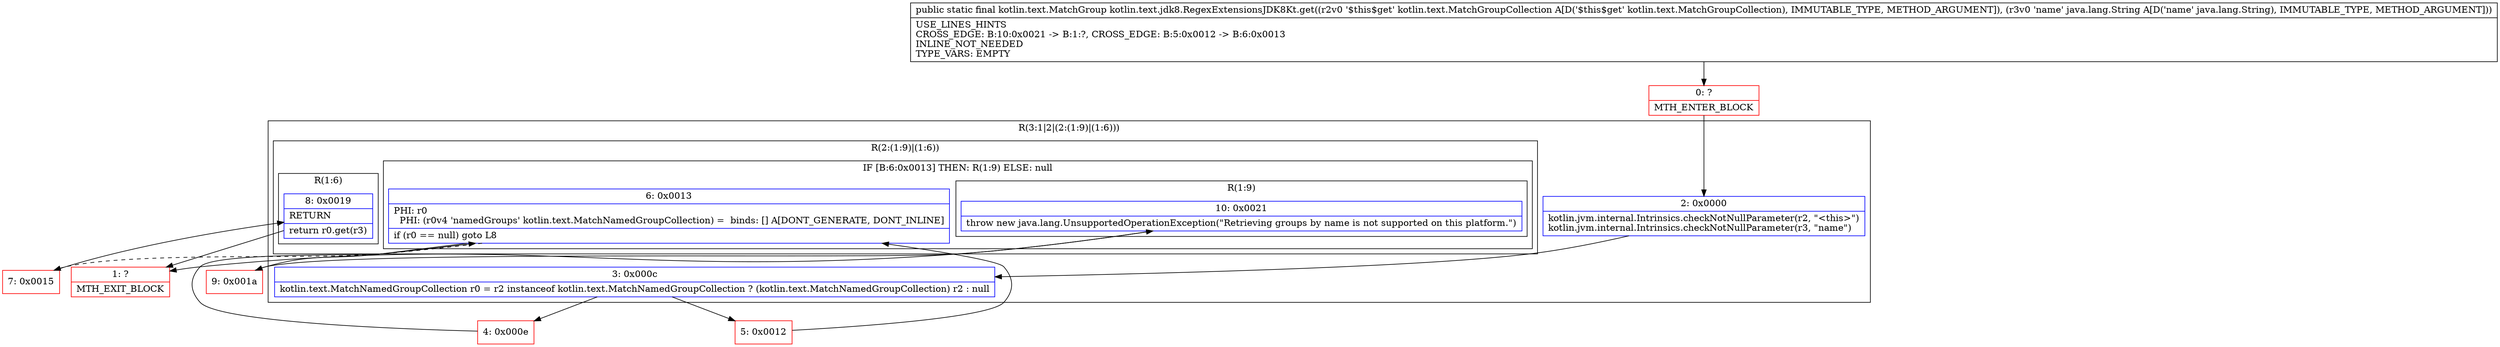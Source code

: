 digraph "CFG forkotlin.text.jdk8.RegexExtensionsJDK8Kt.get(Lkotlin\/text\/MatchGroupCollection;Ljava\/lang\/String;)Lkotlin\/text\/MatchGroup;" {
subgraph cluster_Region_143068360 {
label = "R(3:1|2|(2:(1:9)|(1:6)))";
node [shape=record,color=blue];
Node_2 [shape=record,label="{2\:\ 0x0000|kotlin.jvm.internal.Intrinsics.checkNotNullParameter(r2, \"\<this\>\")\lkotlin.jvm.internal.Intrinsics.checkNotNullParameter(r3, \"name\")\l}"];
Node_3 [shape=record,label="{3\:\ 0x000c|kotlin.text.MatchNamedGroupCollection r0 = r2 instanceof kotlin.text.MatchNamedGroupCollection ? (kotlin.text.MatchNamedGroupCollection) r2 : null\l}"];
subgraph cluster_Region_1805556849 {
label = "R(2:(1:9)|(1:6))";
node [shape=record,color=blue];
subgraph cluster_IfRegion_1709527926 {
label = "IF [B:6:0x0013] THEN: R(1:9) ELSE: null";
node [shape=record,color=blue];
Node_6 [shape=record,label="{6\:\ 0x0013|PHI: r0 \l  PHI: (r0v4 'namedGroups' kotlin.text.MatchNamedGroupCollection) =  binds: [] A[DONT_GENERATE, DONT_INLINE]\l|if (r0 == null) goto L8\l}"];
subgraph cluster_Region_1540304006 {
label = "R(1:9)";
node [shape=record,color=blue];
Node_10 [shape=record,label="{10\:\ 0x0021|throw new java.lang.UnsupportedOperationException(\"Retrieving groups by name is not supported on this platform.\")\l}"];
}
}
subgraph cluster_Region_318619288 {
label = "R(1:6)";
node [shape=record,color=blue];
Node_8 [shape=record,label="{8\:\ 0x0019|RETURN\l|return r0.get(r3)\l}"];
}
}
}
Node_0 [shape=record,color=red,label="{0\:\ ?|MTH_ENTER_BLOCK\l}"];
Node_4 [shape=record,color=red,label="{4\:\ 0x000e}"];
Node_7 [shape=record,color=red,label="{7\:\ 0x0015}"];
Node_1 [shape=record,color=red,label="{1\:\ ?|MTH_EXIT_BLOCK\l}"];
Node_9 [shape=record,color=red,label="{9\:\ 0x001a}"];
Node_5 [shape=record,color=red,label="{5\:\ 0x0012}"];
MethodNode[shape=record,label="{public static final kotlin.text.MatchGroup kotlin.text.jdk8.RegexExtensionsJDK8Kt.get((r2v0 '$this$get' kotlin.text.MatchGroupCollection A[D('$this$get' kotlin.text.MatchGroupCollection), IMMUTABLE_TYPE, METHOD_ARGUMENT]), (r3v0 'name' java.lang.String A[D('name' java.lang.String), IMMUTABLE_TYPE, METHOD_ARGUMENT]))  | USE_LINES_HINTS\lCROSS_EDGE: B:10:0x0021 \-\> B:1:?, CROSS_EDGE: B:5:0x0012 \-\> B:6:0x0013\lINLINE_NOT_NEEDED\lTYPE_VARS: EMPTY\l}"];
MethodNode -> Node_0;Node_2 -> Node_3;
Node_3 -> Node_4;
Node_3 -> Node_5;
Node_6 -> Node_7[style=dashed];
Node_6 -> Node_9;
Node_10 -> Node_1;
Node_8 -> Node_1;
Node_0 -> Node_2;
Node_4 -> Node_6;
Node_7 -> Node_8;
Node_9 -> Node_10;
Node_5 -> Node_6;
}

